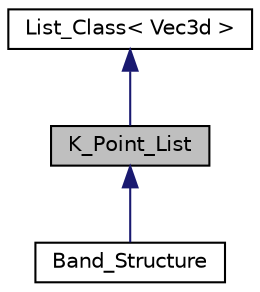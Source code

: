 digraph "K_Point_List"
{
  edge [fontname="Helvetica",fontsize="10",labelfontname="Helvetica",labelfontsize="10"];
  node [fontname="Helvetica",fontsize="10",shape=record];
  Node1 [label="K_Point_List",height=0.2,width=0.4,color="black", fillcolor="grey75", style="filled", fontcolor="black"];
  Node2 -> Node1 [dir="back",color="midnightblue",fontsize="10",style="solid",fontname="Helvetica"];
  Node2 [label="List_Class\< Vec3d \>",height=0.2,width=0.4,color="black", fillcolor="white", style="filled",URL="$classList__Class.html"];
  Node1 -> Node3 [dir="back",color="midnightblue",fontsize="10",style="solid",fontname="Helvetica"];
  Node3 [label="Band_Structure",height=0.2,width=0.4,color="black", fillcolor="white", style="filled",URL="$classBand__Structure.html"];
}

